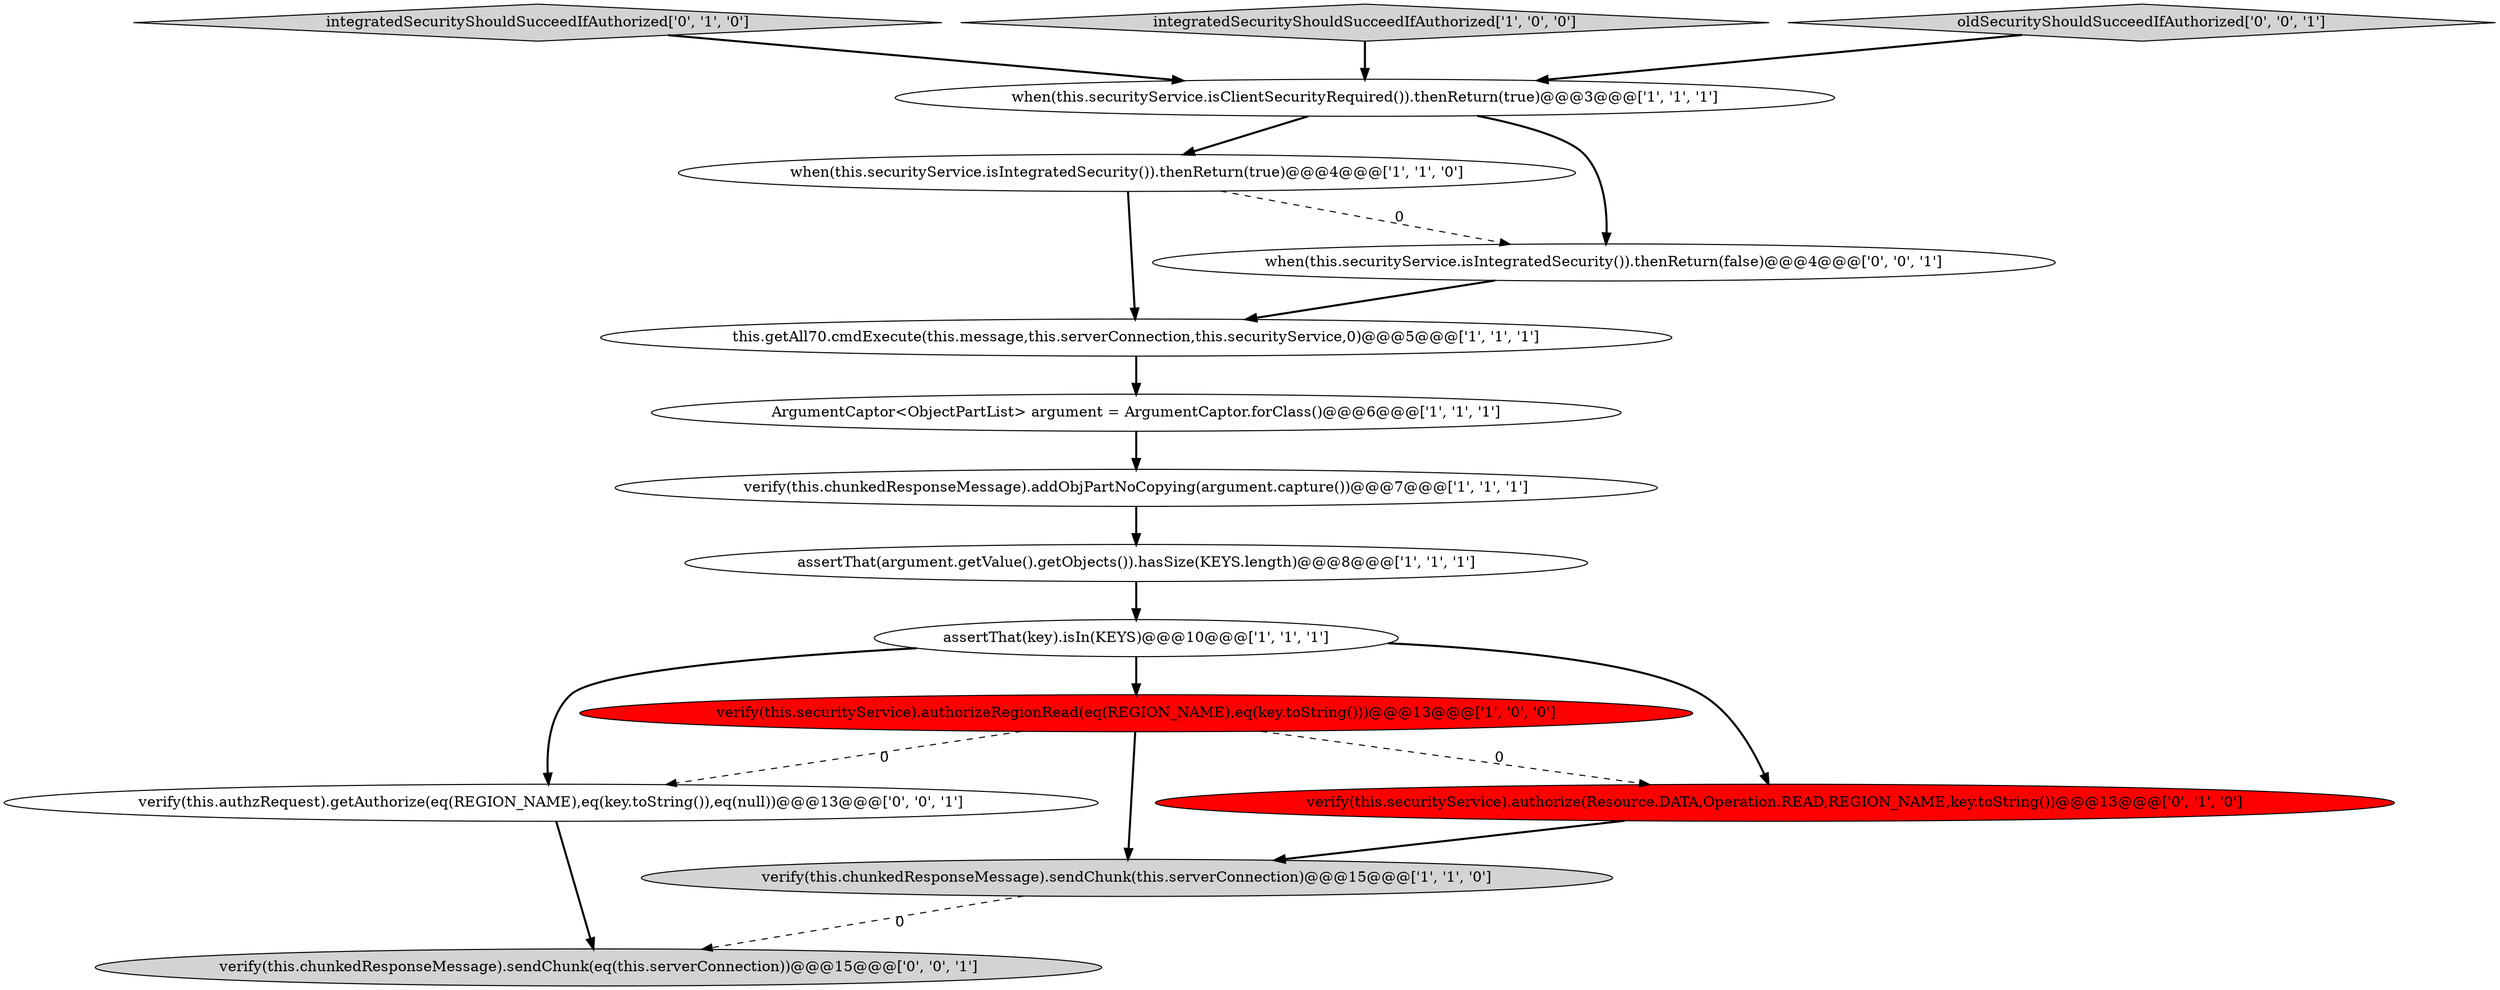 digraph {
15 [style = filled, label = "verify(this.authzRequest).getAuthorize(eq(REGION_NAME),eq(key.toString()),eq(null))@@@13@@@['0', '0', '1']", fillcolor = white, shape = ellipse image = "AAA0AAABBB3BBB"];
0 [style = filled, label = "when(this.securityService.isIntegratedSecurity()).thenReturn(true)@@@4@@@['1', '1', '0']", fillcolor = white, shape = ellipse image = "AAA0AAABBB1BBB"];
6 [style = filled, label = "verify(this.chunkedResponseMessage).sendChunk(this.serverConnection)@@@15@@@['1', '1', '0']", fillcolor = lightgray, shape = ellipse image = "AAA0AAABBB1BBB"];
3 [style = filled, label = "when(this.securityService.isClientSecurityRequired()).thenReturn(true)@@@3@@@['1', '1', '1']", fillcolor = white, shape = ellipse image = "AAA0AAABBB1BBB"];
10 [style = filled, label = "integratedSecurityShouldSucceedIfAuthorized['0', '1', '0']", fillcolor = lightgray, shape = diamond image = "AAA0AAABBB2BBB"];
11 [style = filled, label = "verify(this.securityService).authorize(Resource.DATA,Operation.READ,REGION_NAME,key.toString())@@@13@@@['0', '1', '0']", fillcolor = red, shape = ellipse image = "AAA1AAABBB2BBB"];
1 [style = filled, label = "ArgumentCaptor<ObjectPartList> argument = ArgumentCaptor.forClass()@@@6@@@['1', '1', '1']", fillcolor = white, shape = ellipse image = "AAA0AAABBB1BBB"];
14 [style = filled, label = "when(this.securityService.isIntegratedSecurity()).thenReturn(false)@@@4@@@['0', '0', '1']", fillcolor = white, shape = ellipse image = "AAA0AAABBB3BBB"];
4 [style = filled, label = "verify(this.securityService).authorizeRegionRead(eq(REGION_NAME),eq(key.toString()))@@@13@@@['1', '0', '0']", fillcolor = red, shape = ellipse image = "AAA1AAABBB1BBB"];
9 [style = filled, label = "assertThat(key).isIn(KEYS)@@@10@@@['1', '1', '1']", fillcolor = white, shape = ellipse image = "AAA0AAABBB1BBB"];
13 [style = filled, label = "verify(this.chunkedResponseMessage).sendChunk(eq(this.serverConnection))@@@15@@@['0', '0', '1']", fillcolor = lightgray, shape = ellipse image = "AAA0AAABBB3BBB"];
8 [style = filled, label = "integratedSecurityShouldSucceedIfAuthorized['1', '0', '0']", fillcolor = lightgray, shape = diamond image = "AAA0AAABBB1BBB"];
12 [style = filled, label = "oldSecurityShouldSucceedIfAuthorized['0', '0', '1']", fillcolor = lightgray, shape = diamond image = "AAA0AAABBB3BBB"];
5 [style = filled, label = "this.getAll70.cmdExecute(this.message,this.serverConnection,this.securityService,0)@@@5@@@['1', '1', '1']", fillcolor = white, shape = ellipse image = "AAA0AAABBB1BBB"];
7 [style = filled, label = "assertThat(argument.getValue().getObjects()).hasSize(KEYS.length)@@@8@@@['1', '1', '1']", fillcolor = white, shape = ellipse image = "AAA0AAABBB1BBB"];
2 [style = filled, label = "verify(this.chunkedResponseMessage).addObjPartNoCopying(argument.capture())@@@7@@@['1', '1', '1']", fillcolor = white, shape = ellipse image = "AAA0AAABBB1BBB"];
15->13 [style = bold, label=""];
9->11 [style = bold, label=""];
4->6 [style = bold, label=""];
9->4 [style = bold, label=""];
11->6 [style = bold, label=""];
3->14 [style = bold, label=""];
8->3 [style = bold, label=""];
10->3 [style = bold, label=""];
3->0 [style = bold, label=""];
7->9 [style = bold, label=""];
0->14 [style = dashed, label="0"];
5->1 [style = bold, label=""];
6->13 [style = dashed, label="0"];
9->15 [style = bold, label=""];
4->15 [style = dashed, label="0"];
1->2 [style = bold, label=""];
12->3 [style = bold, label=""];
2->7 [style = bold, label=""];
4->11 [style = dashed, label="0"];
0->5 [style = bold, label=""];
14->5 [style = bold, label=""];
}
